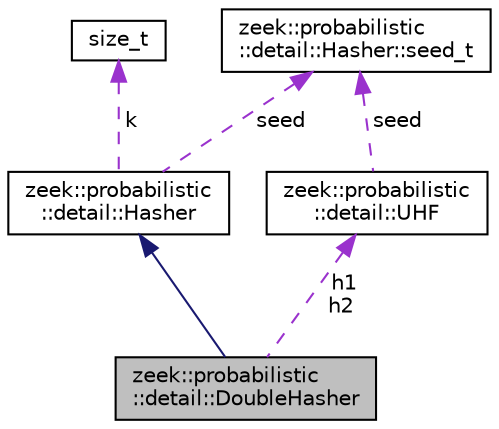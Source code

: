 digraph "zeek::probabilistic::detail::DoubleHasher"
{
 // LATEX_PDF_SIZE
  edge [fontname="Helvetica",fontsize="10",labelfontname="Helvetica",labelfontsize="10"];
  node [fontname="Helvetica",fontsize="10",shape=record];
  Node1 [label="zeek::probabilistic\l::detail::DoubleHasher",height=0.2,width=0.4,color="black", fillcolor="grey75", style="filled", fontcolor="black",tooltip=" "];
  Node2 -> Node1 [dir="back",color="midnightblue",fontsize="10",style="solid",fontname="Helvetica"];
  Node2 [label="zeek::probabilistic\l::detail::Hasher",height=0.2,width=0.4,color="black", fillcolor="white", style="filled",URL="$d7/d73/classzeek_1_1probabilistic_1_1detail_1_1Hasher.html",tooltip=" "];
  Node3 -> Node2 [dir="back",color="darkorchid3",fontsize="10",style="dashed",label=" k" ,fontname="Helvetica"];
  Node3 [label="size_t",height=0.2,width=0.4,color="black", fillcolor="white", style="filled",tooltip=" "];
  Node4 -> Node2 [dir="back",color="darkorchid3",fontsize="10",style="dashed",label=" seed" ,fontname="Helvetica"];
  Node4 [label="zeek::probabilistic\l::detail::Hasher::seed_t",height=0.2,width=0.4,color="black", fillcolor="white", style="filled",URL="$df/d54/structzeek_1_1probabilistic_1_1detail_1_1Hasher_1_1seed__t.html",tooltip=" "];
  Node5 -> Node1 [dir="back",color="darkorchid3",fontsize="10",style="dashed",label=" h1\nh2" ,fontname="Helvetica"];
  Node5 [label="zeek::probabilistic\l::detail::UHF",height=0.2,width=0.4,color="black", fillcolor="white", style="filled",URL="$d4/d0a/classzeek_1_1probabilistic_1_1detail_1_1UHF.html",tooltip=" "];
  Node4 -> Node5 [dir="back",color="darkorchid3",fontsize="10",style="dashed",label=" seed" ,fontname="Helvetica"];
}
